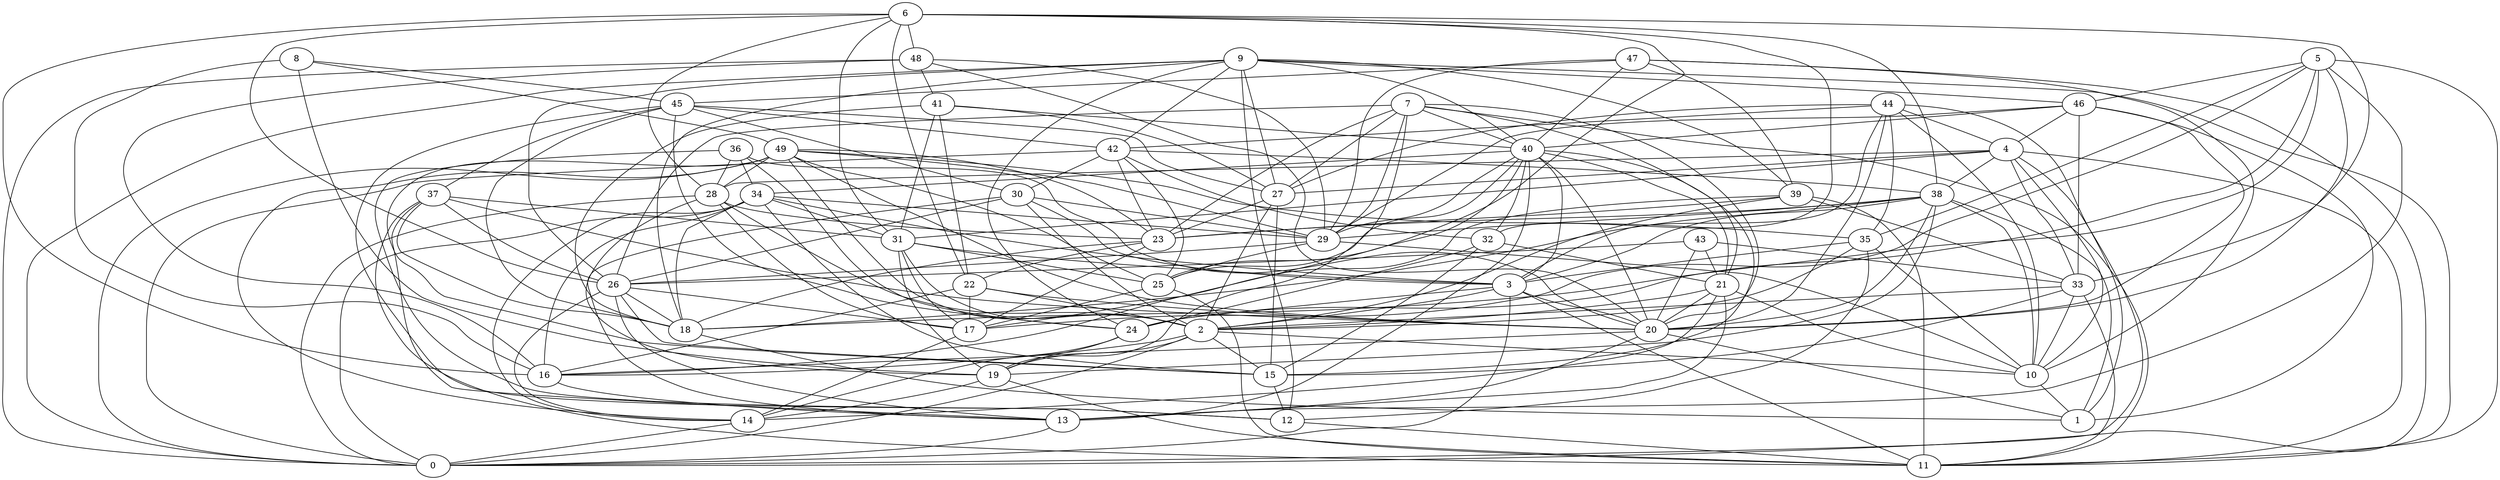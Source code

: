 digraph GG_graph {

subgraph G_graph {
edge [color = black]
"8" -> "19" [dir = none]
"8" -> "16" [dir = none]
"8" -> "49" [dir = none]
"13" -> "0" [dir = none]
"20" -> "1" [dir = none]
"20" -> "16" [dir = none]
"20" -> "13" [dir = none]
"5" -> "20" [dir = none]
"5" -> "35" [dir = none]
"5" -> "13" [dir = none]
"5" -> "46" [dir = none]
"5" -> "17" [dir = none]
"5" -> "11" [dir = none]
"36" -> "12" [dir = none]
"36" -> "28" [dir = none]
"36" -> "20" [dir = none]
"36" -> "34" [dir = none]
"34" -> "18" [dir = none]
"34" -> "3" [dir = none]
"34" -> "16" [dir = none]
"24" -> "19" [dir = none]
"22" -> "20" [dir = none]
"22" -> "16" [dir = none]
"22" -> "2" [dir = none]
"22" -> "17" [dir = none]
"39" -> "11" [dir = none]
"39" -> "23" [dir = none]
"39" -> "17" [dir = none]
"23" -> "17" [dir = none]
"21" -> "10" [dir = none]
"21" -> "14" [dir = none]
"43" -> "20" [dir = none]
"43" -> "33" [dir = none]
"43" -> "26" [dir = none]
"4" -> "0" [dir = none]
"4" -> "27" [dir = none]
"4" -> "31" [dir = none]
"4" -> "38" [dir = none]
"4" -> "33" [dir = none]
"32" -> "15" [dir = none]
"32" -> "24" [dir = none]
"32" -> "21" [dir = none]
"26" -> "18" [dir = none]
"37" -> "13" [dir = none]
"37" -> "18" [dir = none]
"37" -> "26" [dir = none]
"37" -> "31" [dir = none]
"37" -> "11" [dir = none]
"16" -> "13" [dir = none]
"47" -> "39" [dir = none]
"47" -> "10" [dir = none]
"47" -> "29" [dir = none]
"6" -> "32" [dir = none]
"6" -> "48" [dir = none]
"6" -> "31" [dir = none]
"6" -> "28" [dir = none]
"6" -> "38" [dir = none]
"6" -> "25" [dir = none]
"6" -> "22" [dir = none]
"30" -> "26" [dir = none]
"30" -> "2" [dir = none]
"3" -> "20" [dir = none]
"3" -> "11" [dir = none]
"3" -> "2" [dir = none]
"3" -> "0" [dir = none]
"45" -> "30" [dir = none]
"45" -> "42" [dir = none]
"45" -> "12" [dir = none]
"45" -> "27" [dir = none]
"45" -> "37" [dir = none]
"45" -> "24" [dir = none]
"27" -> "2" [dir = none]
"28" -> "17" [dir = none]
"28" -> "19" [dir = none]
"41" -> "40" [dir = none]
"41" -> "22" [dir = none]
"41" -> "31" [dir = none]
"41" -> "27" [dir = none]
"7" -> "23" [dir = none]
"7" -> "26" [dir = none]
"7" -> "19" [dir = none]
"7" -> "21" [dir = none]
"7" -> "40" [dir = none]
"7" -> "29" [dir = none]
"7" -> "27" [dir = none]
"10" -> "1" [dir = none]
"9" -> "39" [dir = none]
"9" -> "40" [dir = none]
"9" -> "42" [dir = none]
"9" -> "12" [dir = none]
"9" -> "11" [dir = none]
"9" -> "24" [dir = none]
"9" -> "26" [dir = none]
"44" -> "20" [dir = none]
"44" -> "3" [dir = none]
"44" -> "4" [dir = none]
"44" -> "27" [dir = none]
"44" -> "35" [dir = none]
"18" -> "1" [dir = none]
"48" -> "41" [dir = none]
"48" -> "0" [dir = none]
"48" -> "29" [dir = none]
"29" -> "26" [dir = none]
"29" -> "10" [dir = none]
"31" -> "25" [dir = none]
"31" -> "3" [dir = none]
"31" -> "17" [dir = none]
"31" -> "2" [dir = none]
"25" -> "17" [dir = none]
"2" -> "19" [dir = none]
"2" -> "0" [dir = none]
"2" -> "10" [dir = none]
"2" -> "16" [dir = none]
"42" -> "32" [dir = none]
"42" -> "23" [dir = none]
"49" -> "25" [dir = none]
"49" -> "28" [dir = none]
"49" -> "20" [dir = none]
"49" -> "14" [dir = none]
"49" -> "0" [dir = none]
"49" -> "29" [dir = none]
"49" -> "15" [dir = none]
"49" -> "23" [dir = none]
"49" -> "35" [dir = none]
"49" -> "2" [dir = none]
"40" -> "25" [dir = none]
"40" -> "3" [dir = none]
"40" -> "16" [dir = none]
"40" -> "20" [dir = none]
"40" -> "34" [dir = none]
"40" -> "15" [dir = none]
"40" -> "29" [dir = none]
"40" -> "13" [dir = none]
"40" -> "21" [dir = none]
"17" -> "14" [dir = none]
"46" -> "29" [dir = none]
"46" -> "33" [dir = none]
"46" -> "40" [dir = none]
"46" -> "20" [dir = none]
"46" -> "4" [dir = none]
"33" -> "15" [dir = none]
"33" -> "10" [dir = none]
"33" -> "11" [dir = none]
"38" -> "10" [dir = none]
"38" -> "1" [dir = none]
"38" -> "18" [dir = none]
"38" -> "23" [dir = none]
"42" -> "25" [dir = none]
"23" -> "18" [dir = none]
"26" -> "17" [dir = none]
"34" -> "14" [dir = none]
"31" -> "19" [dir = none]
"47" -> "40" [dir = none]
"48" -> "20" [dir = none]
"5" -> "18" [dir = none]
"4" -> "10" [dir = none]
"48" -> "16" [dir = none]
"28" -> "0" [dir = none]
"42" -> "30" [dir = none]
"38" -> "20" [dir = none]
"21" -> "13" [dir = none]
"33" -> "2" [dir = none]
"19" -> "11" [dir = none]
"6" -> "26" [dir = none]
"40" -> "32" [dir = none]
"38" -> "19" [dir = none]
"28" -> "23" [dir = none]
"7" -> "11" [dir = none]
"4" -> "28" [dir = none]
"41" -> "18" [dir = none]
"4" -> "11" [dir = none]
"8" -> "45" [dir = none]
"35" -> "2" [dir = none]
"42" -> "0" [dir = none]
"5" -> "24" [dir = none]
"24" -> "14" [dir = none]
"47" -> "0" [dir = none]
"39" -> "33" [dir = none]
"25" -> "11" [dir = none]
"9" -> "0" [dir = none]
"9" -> "46" [dir = none]
"21" -> "2" [dir = none]
"46" -> "1" [dir = none]
"35" -> "10" [dir = none]
"39" -> "2" [dir = none]
"26" -> "15" [dir = none]
"36" -> "24" [dir = none]
"45" -> "18" [dir = none]
"34" -> "15" [dir = none]
"35" -> "3" [dir = none]
"43" -> "21" [dir = none]
"21" -> "20" [dir = none]
"30" -> "3" [dir = none]
"30" -> "13" [dir = none]
"44" -> "42" [dir = none]
"26" -> "14" [dir = none]
"27" -> "23" [dir = none]
"3" -> "24" [dir = none]
"44" -> "1" [dir = none]
"23" -> "22" [dir = none]
"28" -> "2" [dir = none]
"34" -> "31" [dir = none]
"29" -> "25" [dir = none]
"34" -> "29" [dir = none]
"38" -> "3" [dir = none]
"27" -> "15" [dir = none]
"15" -> "12" [dir = none]
"6" -> "33" [dir = none]
"38" -> "29" [dir = none]
"42" -> "38" [dir = none]
"6" -> "16" [dir = none]
"44" -> "10" [dir = none]
"9" -> "18" [dir = none]
"14" -> "0" [dir = none]
"26" -> "13" [dir = none]
"35" -> "12" [dir = none]
"30" -> "29" [dir = none]
"2" -> "15" [dir = none]
"37" -> "20" [dir = none]
"9" -> "27" [dir = none]
"47" -> "45" [dir = none]
"34" -> "0" [dir = none]
"19" -> "14" [dir = none]
"12" -> "11" [dir = none]
"7" -> "20" [dir = none]
}

}
